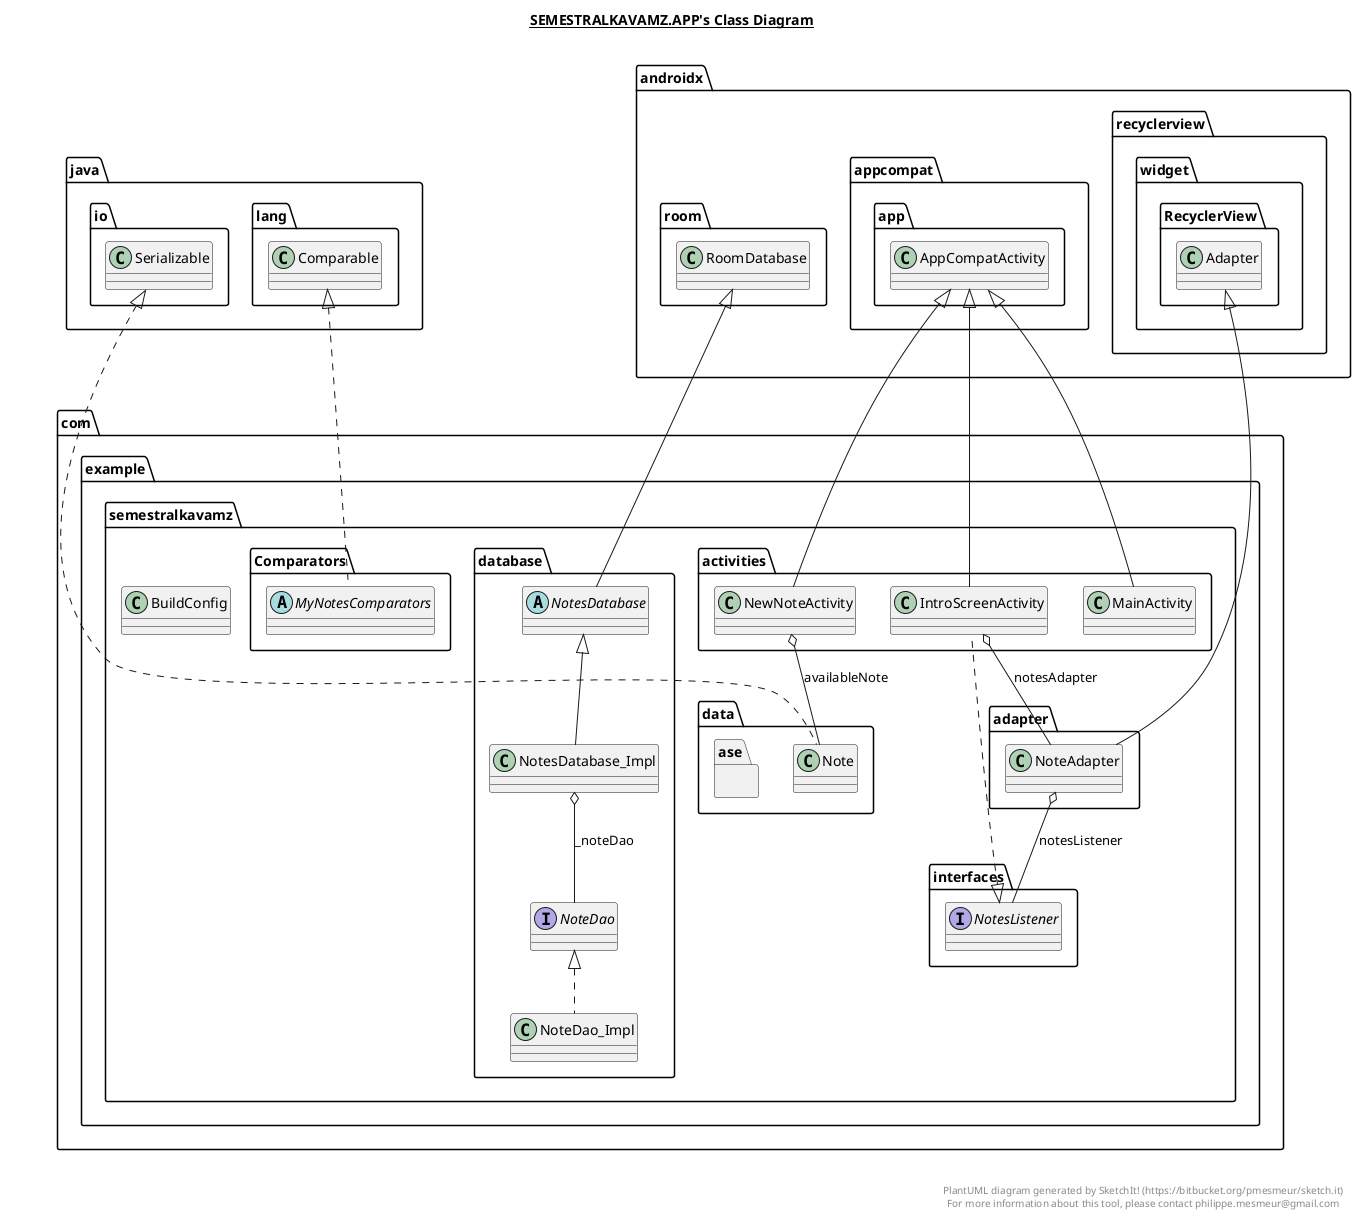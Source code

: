 @startuml

title __SEMESTRALKAVAMZ.APP's Class Diagram__\n

  namespace com.example.semestralkavamz {
    class com.example.semestralkavamz.BuildConfig {
    }
  }
  

  namespace com.example.semestralkavamz {
    namespace Comparators {
      abstract class com.example.semestralkavamz.Comparators.MyNotesComparators {
      }
    }
  }
  

  namespace com.example.semestralkavamz {
    namespace activities {
      class com.example.semestralkavamz.activities.IntroScreenActivity {
      }
    }
  }
  

  namespace com.example.semestralkavamz {
    namespace activities {
      class com.example.semestralkavamz.activities.MainActivity {
      }
    }
  }
  

  namespace com.example.semestralkavamz {
    namespace activities {
      class com.example.semestralkavamz.activities.NewNoteActivity {
      }
    }
  }
  

  namespace com.example.semestralkavamz {
    namespace adapter {
      class com.example.semestralkavamz.adapter.NoteAdapter {
      }
    }
  }
  

  namespace com.example.semestralkavamz {
    namespace data {
      class com.example.semestralkavamz.data.Note {
      }
    }
  }
  

  namespace com.example.semestralkavamz {
    namespace data {
      namespace ase {
        interface com.example.semestralkavamz.database.NoteDao {
        }
      }
    }
  }
  

  namespace com.example.semestralkavamz {
    namespace data {
      namespace ase {
        class com.example.semestralkavamz.database.NoteDao_Impl {
        }
      }
    }
  }
  

  namespace com.example.semestralkavamz {
    namespace data {
      namespace ase {
        abstract class com.example.semestralkavamz.database.NotesDatabase {
        }
      }
    }
  }
  

  namespace com.example.semestralkavamz {
    namespace data {
      namespace ase {
        class com.example.semestralkavamz.database.NotesDatabase_Impl {
        }
      }
    }
  }
  

  namespace com.example.semestralkavamz {
    namespace interfaces {
      interface com.example.semestralkavamz.interfaces.NotesListener {
      }
    }
  }
  

  com.example.semestralkavamz.Comparators.MyNotesComparators .up.|> java.lang.Comparable
  com.example.semestralkavamz.activities.IntroScreenActivity .up.|> com.example.semestralkavamz.interfaces.NotesListener
  com.example.semestralkavamz.activities.IntroScreenActivity -up-|> androidx.appcompat.app.AppCompatActivity
  com.example.semestralkavamz.activities.IntroScreenActivity o-- com.example.semestralkavamz.adapter.NoteAdapter : notesAdapter
  com.example.semestralkavamz.activities.MainActivity -up-|> androidx.appcompat.app.AppCompatActivity
  com.example.semestralkavamz.activities.NewNoteActivity -up-|> androidx.appcompat.app.AppCompatActivity
  com.example.semestralkavamz.activities.NewNoteActivity o-- com.example.semestralkavamz.data.Note : availableNote
  com.example.semestralkavamz.adapter.NoteAdapter -up-|> androidx.recyclerview.widget.RecyclerView.Adapter
  com.example.semestralkavamz.adapter.NoteAdapter o-- com.example.semestralkavamz.interfaces.NotesListener : notesListener
  com.example.semestralkavamz.data.Note .up.|> java.io.Serializable
  com.example.semestralkavamz.database.NoteDao_Impl .up.|> com.example.semestralkavamz.database.NoteDao
  com.example.semestralkavamz.database.NotesDatabase -up-|> androidx.room.RoomDatabase
  com.example.semestralkavamz.database.NotesDatabase_Impl -up-|> com.example.semestralkavamz.database.NotesDatabase
  com.example.semestralkavamz.database.NotesDatabase_Impl o-- com.example.semestralkavamz.database.NoteDao : _noteDao


right footer


PlantUML diagram generated by SketchIt! (https://bitbucket.org/pmesmeur/sketch.it)
For more information about this tool, please contact philippe.mesmeur@gmail.com
endfooter

@enduml
